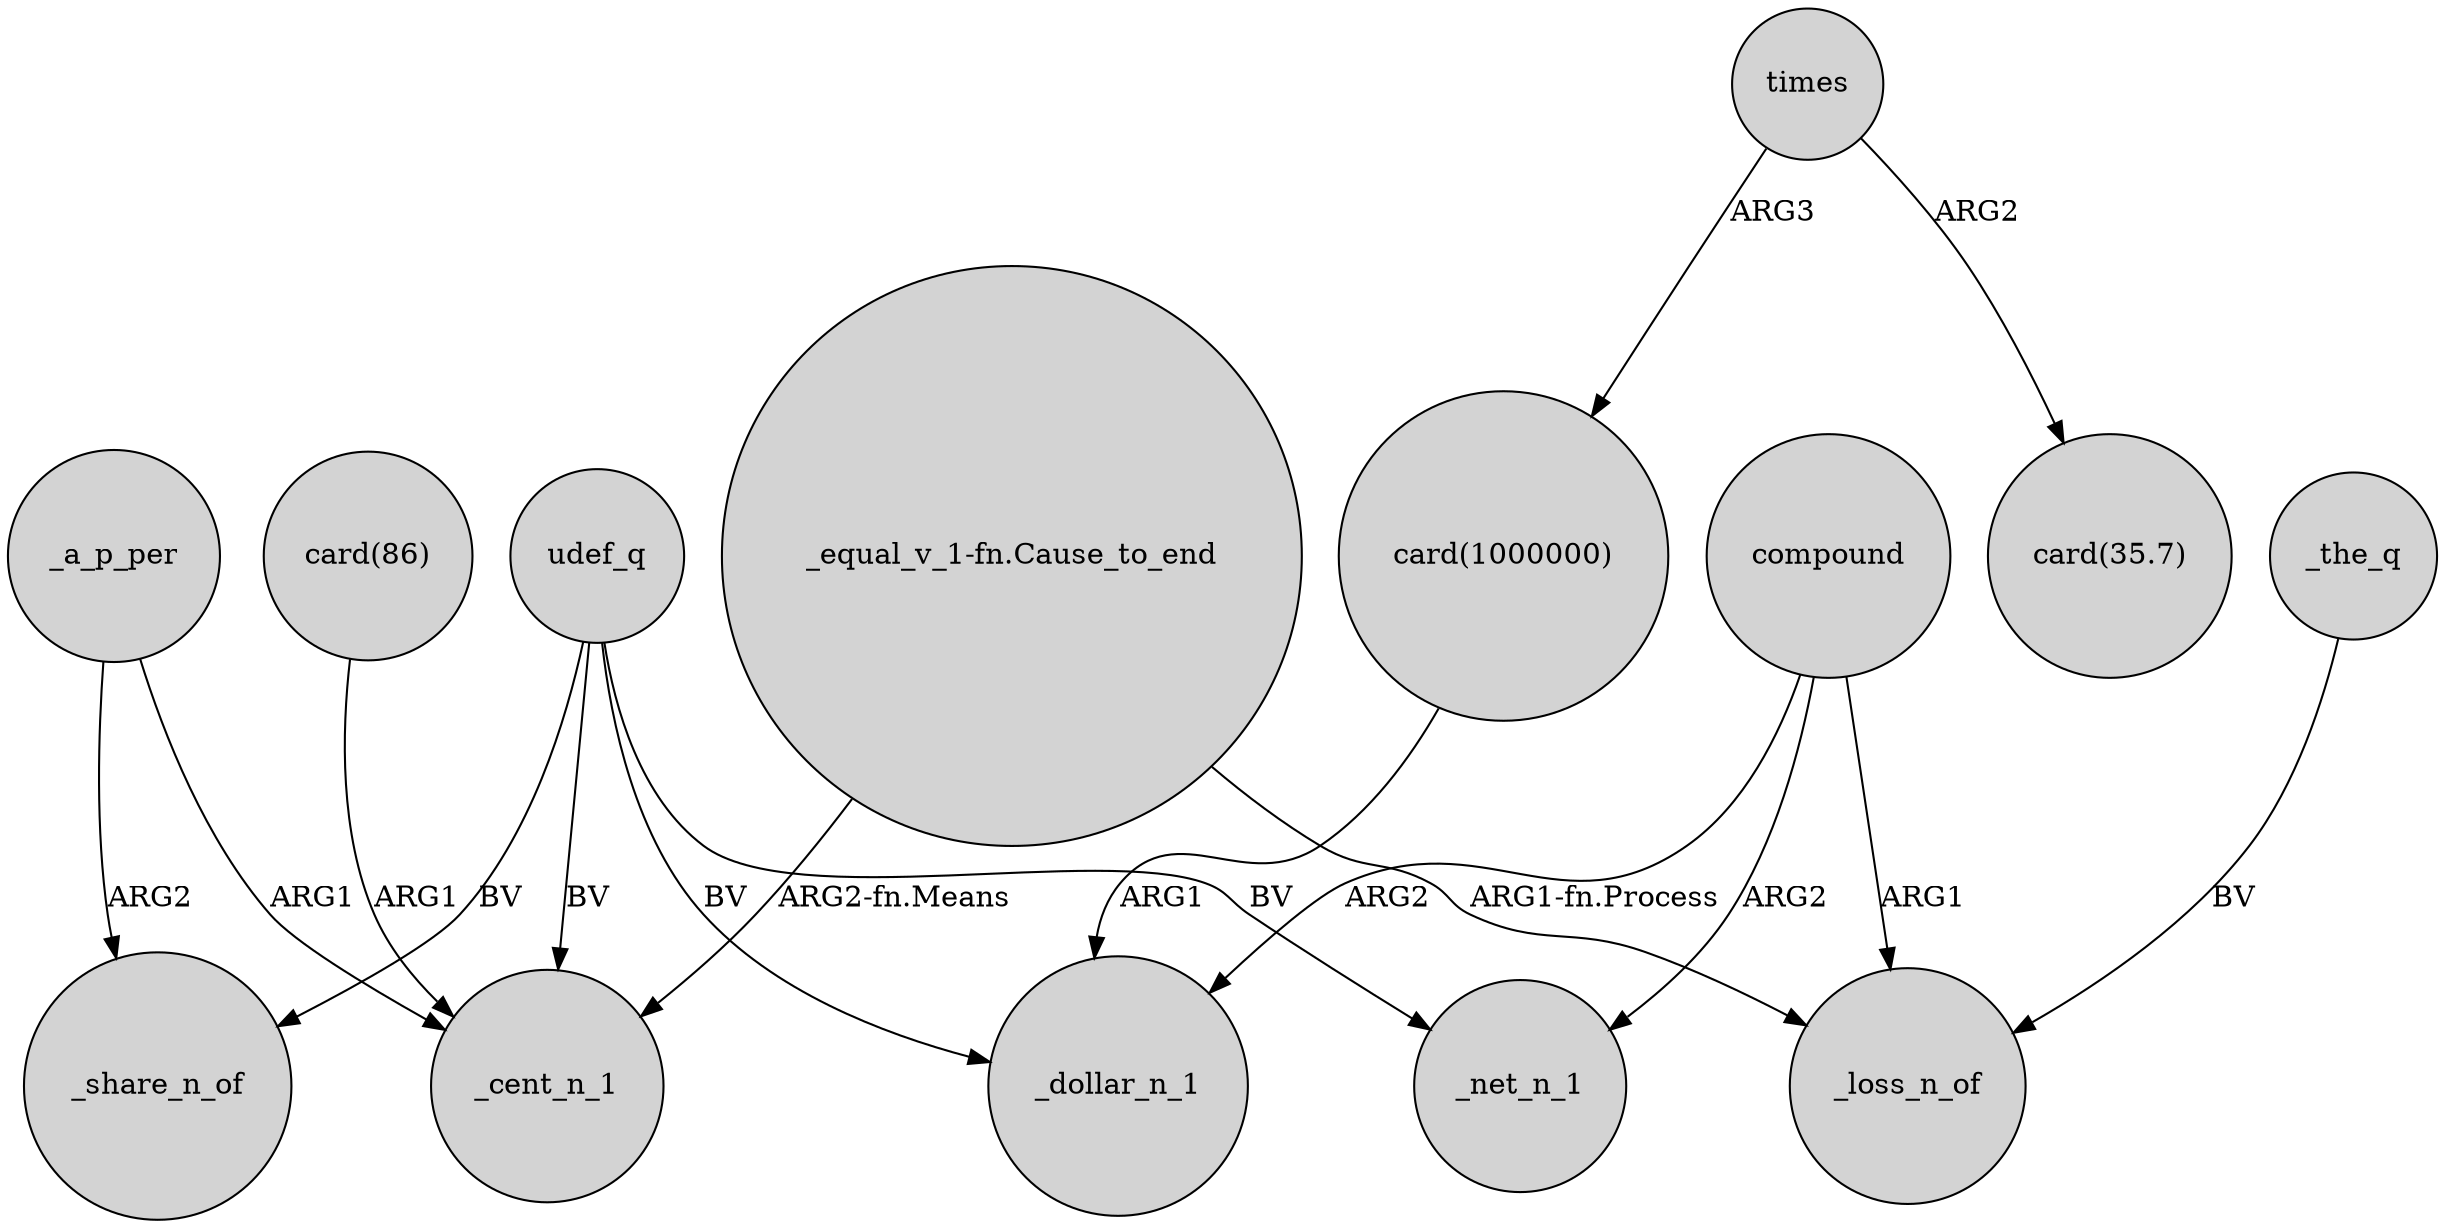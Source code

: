 digraph {
	node [shape=circle style=filled]
	"card(86)" -> _cent_n_1 [label=ARG1]
	"card(1000000)" -> _dollar_n_1 [label=ARG1]
	compound -> _loss_n_of [label=ARG1]
	compound -> _net_n_1 [label=ARG2]
	_the_q -> _loss_n_of [label=BV]
	udef_q -> _net_n_1 [label=BV]
	compound -> _dollar_n_1 [label=ARG2]
	_a_p_per -> _cent_n_1 [label=ARG1]
	udef_q -> _cent_n_1 [label=BV]
	times -> "card(35.7)" [label=ARG2]
	_a_p_per -> _share_n_of [label=ARG2]
	times -> "card(1000000)" [label=ARG3]
	udef_q -> _share_n_of [label=BV]
	"_equal_v_1-fn.Cause_to_end" -> _cent_n_1 [label="ARG2-fn.Means"]
	udef_q -> _dollar_n_1 [label=BV]
	"_equal_v_1-fn.Cause_to_end" -> _loss_n_of [label="ARG1-fn.Process"]
}
